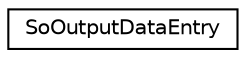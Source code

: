 digraph "Graphical Class Hierarchy"
{
 // LATEX_PDF_SIZE
  edge [fontname="Helvetica",fontsize="10",labelfontname="Helvetica",labelfontsize="10"];
  node [fontname="Helvetica",fontsize="10",shape=record];
  rankdir="LR";
  Node0 [label="SoOutputDataEntry",height=0.2,width=0.4,color="black", fillcolor="white", style="filled",URL="$classSoOutputDataEntry.html",tooltip=" "];
}
